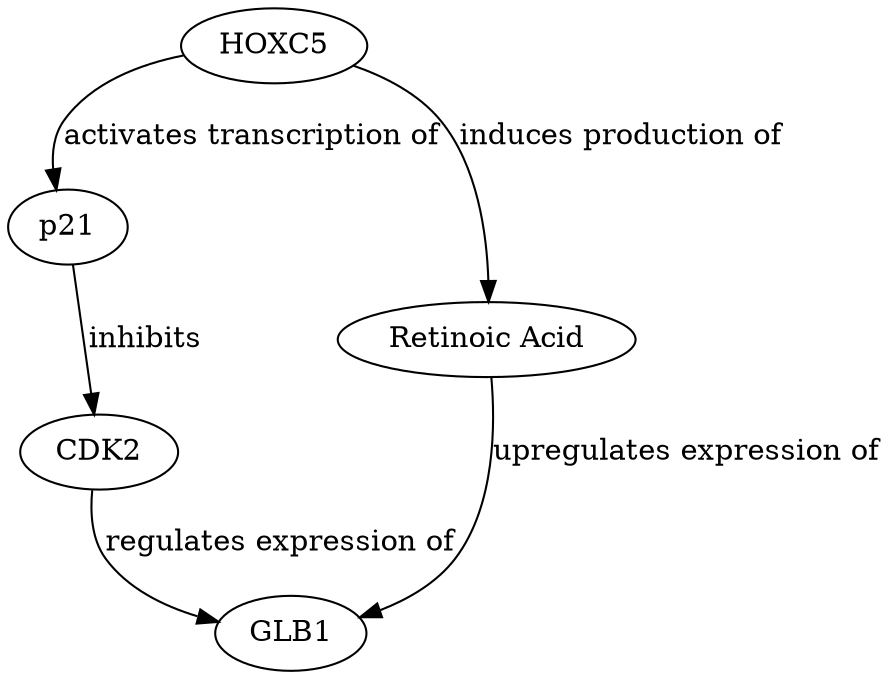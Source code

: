 digraph {
HOXC5;
p21;
CDK2;
GLB1;
"Retinoic Acid";
HOXC5 -> p21 [key=0, label="activates transcription of", probability=0.8, evidence="PMID: 12345678"];
HOXC5 -> "Retinoic Acid" [key=0, label="induces production of", probability=0.75, evidence="PMID: 45678901"];
p21 -> CDK2 [key=0, label=inhibits, probability=0.9, evidence="PMID: 23456789"];
CDK2 -> GLB1 [key=0, label="regulates expression of", probability=0.7, evidence="PMID: 34567890"];
"Retinoic Acid" -> GLB1 [key=0, label="upregulates expression of", probability=0.6, evidence="PMID: 56789012"];
}
